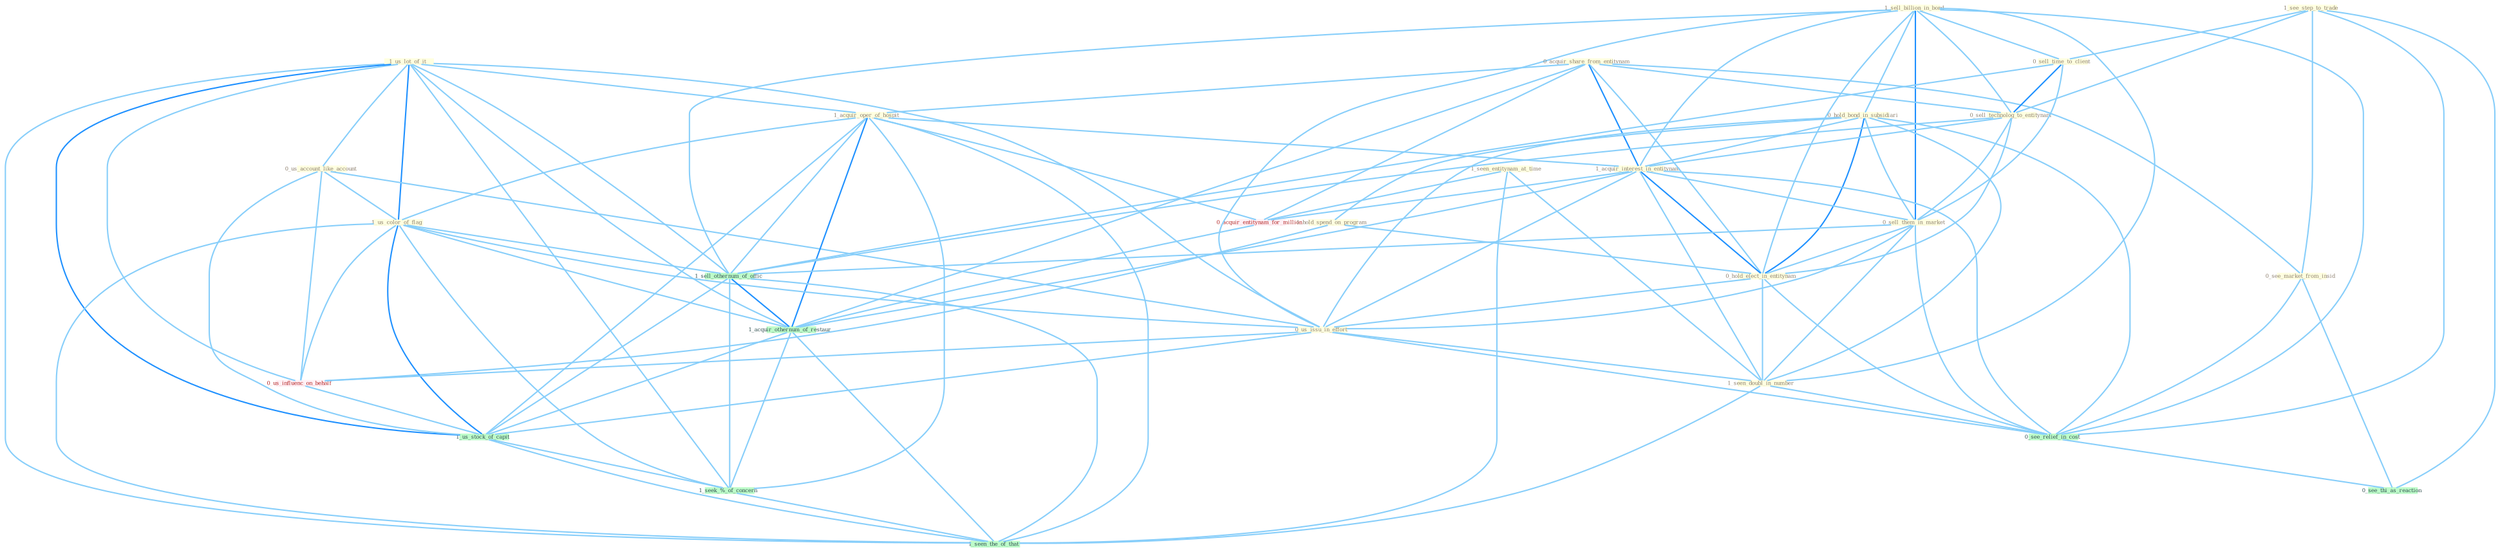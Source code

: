 Graph G{ 
    node
    [shape=polygon,style=filled,width=.5,height=.06,color="#BDFCC9",fixedsize=true,fontsize=4,
    fontcolor="#2f4f4f"];
    {node
    [color="#ffffe0", fontcolor="#8b7d6b"] "1_seen_entitynam_at_time " "1_us_lot_of_it " "0_us_account_like_account " "1_see_step_to_trade " "1_sell_billion_in_bond " "0_acquir_share_from_entitynam " "1_acquir_oper_of_hospit " "0_hold_bond_in_subsidiari " "1_hold_spend_on_program " "0_see_market_from_insid " "0_sell_time_to_client " "0_sell_technolog_to_entitynam " "1_us_color_of_flag " "1_acquir_interest_in_entitynam " "0_sell_them_in_market " "0_hold_elect_in_entitynam " "0_us_issu_in_effort " "1_seen_doubl_in_number "}
{node [color="#fff0f5", fontcolor="#b22222"] "0_acquir_entitynam_for_million " "0_us_influenc_on_behalf "}
edge [color="#B0E2FF"];

	"1_seen_entitynam_at_time " -- "1_seen_doubl_in_number " [w="1", color="#87cefa" ];
	"1_seen_entitynam_at_time " -- "0_acquir_entitynam_for_million " [w="1", color="#87cefa" ];
	"1_seen_entitynam_at_time " -- "1_seen_the_of_that " [w="1", color="#87cefa" ];
	"1_us_lot_of_it " -- "0_us_account_like_account " [w="1", color="#87cefa" ];
	"1_us_lot_of_it " -- "1_acquir_oper_of_hospit " [w="1", color="#87cefa" ];
	"1_us_lot_of_it " -- "1_us_color_of_flag " [w="2", color="#1e90ff" , len=0.8];
	"1_us_lot_of_it " -- "0_us_issu_in_effort " [w="1", color="#87cefa" ];
	"1_us_lot_of_it " -- "1_sell_othernum_of_offic " [w="1", color="#87cefa" ];
	"1_us_lot_of_it " -- "0_us_influenc_on_behalf " [w="1", color="#87cefa" ];
	"1_us_lot_of_it " -- "1_acquir_othernum_of_restaur " [w="1", color="#87cefa" ];
	"1_us_lot_of_it " -- "1_us_stock_of_capit " [w="2", color="#1e90ff" , len=0.8];
	"1_us_lot_of_it " -- "1_seek_%_of_concern " [w="1", color="#87cefa" ];
	"1_us_lot_of_it " -- "1_seen_the_of_that " [w="1", color="#87cefa" ];
	"0_us_account_like_account " -- "1_us_color_of_flag " [w="1", color="#87cefa" ];
	"0_us_account_like_account " -- "0_us_issu_in_effort " [w="1", color="#87cefa" ];
	"0_us_account_like_account " -- "0_us_influenc_on_behalf " [w="1", color="#87cefa" ];
	"0_us_account_like_account " -- "1_us_stock_of_capit " [w="1", color="#87cefa" ];
	"1_see_step_to_trade " -- "0_see_market_from_insid " [w="1", color="#87cefa" ];
	"1_see_step_to_trade " -- "0_sell_time_to_client " [w="1", color="#87cefa" ];
	"1_see_step_to_trade " -- "0_sell_technolog_to_entitynam " [w="1", color="#87cefa" ];
	"1_see_step_to_trade " -- "0_see_relief_in_cost " [w="1", color="#87cefa" ];
	"1_see_step_to_trade " -- "0_see_thi_as_reaction " [w="1", color="#87cefa" ];
	"1_sell_billion_in_bond " -- "0_hold_bond_in_subsidiari " [w="1", color="#87cefa" ];
	"1_sell_billion_in_bond " -- "0_sell_time_to_client " [w="1", color="#87cefa" ];
	"1_sell_billion_in_bond " -- "0_sell_technolog_to_entitynam " [w="1", color="#87cefa" ];
	"1_sell_billion_in_bond " -- "1_acquir_interest_in_entitynam " [w="1", color="#87cefa" ];
	"1_sell_billion_in_bond " -- "0_sell_them_in_market " [w="2", color="#1e90ff" , len=0.8];
	"1_sell_billion_in_bond " -- "0_hold_elect_in_entitynam " [w="1", color="#87cefa" ];
	"1_sell_billion_in_bond " -- "0_us_issu_in_effort " [w="1", color="#87cefa" ];
	"1_sell_billion_in_bond " -- "1_seen_doubl_in_number " [w="1", color="#87cefa" ];
	"1_sell_billion_in_bond " -- "1_sell_othernum_of_offic " [w="1", color="#87cefa" ];
	"1_sell_billion_in_bond " -- "0_see_relief_in_cost " [w="1", color="#87cefa" ];
	"0_acquir_share_from_entitynam " -- "1_acquir_oper_of_hospit " [w="1", color="#87cefa" ];
	"0_acquir_share_from_entitynam " -- "0_see_market_from_insid " [w="1", color="#87cefa" ];
	"0_acquir_share_from_entitynam " -- "0_sell_technolog_to_entitynam " [w="1", color="#87cefa" ];
	"0_acquir_share_from_entitynam " -- "1_acquir_interest_in_entitynam " [w="2", color="#1e90ff" , len=0.8];
	"0_acquir_share_from_entitynam " -- "0_hold_elect_in_entitynam " [w="1", color="#87cefa" ];
	"0_acquir_share_from_entitynam " -- "0_acquir_entitynam_for_million " [w="1", color="#87cefa" ];
	"0_acquir_share_from_entitynam " -- "1_acquir_othernum_of_restaur " [w="1", color="#87cefa" ];
	"1_acquir_oper_of_hospit " -- "1_us_color_of_flag " [w="1", color="#87cefa" ];
	"1_acquir_oper_of_hospit " -- "1_acquir_interest_in_entitynam " [w="1", color="#87cefa" ];
	"1_acquir_oper_of_hospit " -- "0_acquir_entitynam_for_million " [w="1", color="#87cefa" ];
	"1_acquir_oper_of_hospit " -- "1_sell_othernum_of_offic " [w="1", color="#87cefa" ];
	"1_acquir_oper_of_hospit " -- "1_acquir_othernum_of_restaur " [w="2", color="#1e90ff" , len=0.8];
	"1_acquir_oper_of_hospit " -- "1_us_stock_of_capit " [w="1", color="#87cefa" ];
	"1_acquir_oper_of_hospit " -- "1_seek_%_of_concern " [w="1", color="#87cefa" ];
	"1_acquir_oper_of_hospit " -- "1_seen_the_of_that " [w="1", color="#87cefa" ];
	"0_hold_bond_in_subsidiari " -- "1_hold_spend_on_program " [w="1", color="#87cefa" ];
	"0_hold_bond_in_subsidiari " -- "1_acquir_interest_in_entitynam " [w="1", color="#87cefa" ];
	"0_hold_bond_in_subsidiari " -- "0_sell_them_in_market " [w="1", color="#87cefa" ];
	"0_hold_bond_in_subsidiari " -- "0_hold_elect_in_entitynam " [w="2", color="#1e90ff" , len=0.8];
	"0_hold_bond_in_subsidiari " -- "0_us_issu_in_effort " [w="1", color="#87cefa" ];
	"0_hold_bond_in_subsidiari " -- "1_seen_doubl_in_number " [w="1", color="#87cefa" ];
	"0_hold_bond_in_subsidiari " -- "0_see_relief_in_cost " [w="1", color="#87cefa" ];
	"1_hold_spend_on_program " -- "0_hold_elect_in_entitynam " [w="1", color="#87cefa" ];
	"1_hold_spend_on_program " -- "0_us_influenc_on_behalf " [w="1", color="#87cefa" ];
	"0_see_market_from_insid " -- "0_see_relief_in_cost " [w="1", color="#87cefa" ];
	"0_see_market_from_insid " -- "0_see_thi_as_reaction " [w="1", color="#87cefa" ];
	"0_sell_time_to_client " -- "0_sell_technolog_to_entitynam " [w="2", color="#1e90ff" , len=0.8];
	"0_sell_time_to_client " -- "0_sell_them_in_market " [w="1", color="#87cefa" ];
	"0_sell_time_to_client " -- "1_sell_othernum_of_offic " [w="1", color="#87cefa" ];
	"0_sell_technolog_to_entitynam " -- "1_acquir_interest_in_entitynam " [w="1", color="#87cefa" ];
	"0_sell_technolog_to_entitynam " -- "0_sell_them_in_market " [w="1", color="#87cefa" ];
	"0_sell_technolog_to_entitynam " -- "0_hold_elect_in_entitynam " [w="1", color="#87cefa" ];
	"0_sell_technolog_to_entitynam " -- "1_sell_othernum_of_offic " [w="1", color="#87cefa" ];
	"1_us_color_of_flag " -- "0_us_issu_in_effort " [w="1", color="#87cefa" ];
	"1_us_color_of_flag " -- "1_sell_othernum_of_offic " [w="1", color="#87cefa" ];
	"1_us_color_of_flag " -- "0_us_influenc_on_behalf " [w="1", color="#87cefa" ];
	"1_us_color_of_flag " -- "1_acquir_othernum_of_restaur " [w="1", color="#87cefa" ];
	"1_us_color_of_flag " -- "1_us_stock_of_capit " [w="2", color="#1e90ff" , len=0.8];
	"1_us_color_of_flag " -- "1_seek_%_of_concern " [w="1", color="#87cefa" ];
	"1_us_color_of_flag " -- "1_seen_the_of_that " [w="1", color="#87cefa" ];
	"1_acquir_interest_in_entitynam " -- "0_sell_them_in_market " [w="1", color="#87cefa" ];
	"1_acquir_interest_in_entitynam " -- "0_hold_elect_in_entitynam " [w="2", color="#1e90ff" , len=0.8];
	"1_acquir_interest_in_entitynam " -- "0_us_issu_in_effort " [w="1", color="#87cefa" ];
	"1_acquir_interest_in_entitynam " -- "1_seen_doubl_in_number " [w="1", color="#87cefa" ];
	"1_acquir_interest_in_entitynam " -- "0_acquir_entitynam_for_million " [w="1", color="#87cefa" ];
	"1_acquir_interest_in_entitynam " -- "0_see_relief_in_cost " [w="1", color="#87cefa" ];
	"1_acquir_interest_in_entitynam " -- "1_acquir_othernum_of_restaur " [w="1", color="#87cefa" ];
	"0_sell_them_in_market " -- "0_hold_elect_in_entitynam " [w="1", color="#87cefa" ];
	"0_sell_them_in_market " -- "0_us_issu_in_effort " [w="1", color="#87cefa" ];
	"0_sell_them_in_market " -- "1_seen_doubl_in_number " [w="1", color="#87cefa" ];
	"0_sell_them_in_market " -- "1_sell_othernum_of_offic " [w="1", color="#87cefa" ];
	"0_sell_them_in_market " -- "0_see_relief_in_cost " [w="1", color="#87cefa" ];
	"0_hold_elect_in_entitynam " -- "0_us_issu_in_effort " [w="1", color="#87cefa" ];
	"0_hold_elect_in_entitynam " -- "1_seen_doubl_in_number " [w="1", color="#87cefa" ];
	"0_hold_elect_in_entitynam " -- "0_see_relief_in_cost " [w="1", color="#87cefa" ];
	"0_us_issu_in_effort " -- "1_seen_doubl_in_number " [w="1", color="#87cefa" ];
	"0_us_issu_in_effort " -- "0_us_influenc_on_behalf " [w="1", color="#87cefa" ];
	"0_us_issu_in_effort " -- "0_see_relief_in_cost " [w="1", color="#87cefa" ];
	"0_us_issu_in_effort " -- "1_us_stock_of_capit " [w="1", color="#87cefa" ];
	"1_seen_doubl_in_number " -- "0_see_relief_in_cost " [w="1", color="#87cefa" ];
	"1_seen_doubl_in_number " -- "1_seen_the_of_that " [w="1", color="#87cefa" ];
	"0_acquir_entitynam_for_million " -- "1_acquir_othernum_of_restaur " [w="1", color="#87cefa" ];
	"1_sell_othernum_of_offic " -- "1_acquir_othernum_of_restaur " [w="2", color="#1e90ff" , len=0.8];
	"1_sell_othernum_of_offic " -- "1_us_stock_of_capit " [w="1", color="#87cefa" ];
	"1_sell_othernum_of_offic " -- "1_seek_%_of_concern " [w="1", color="#87cefa" ];
	"1_sell_othernum_of_offic " -- "1_seen_the_of_that " [w="1", color="#87cefa" ];
	"0_us_influenc_on_behalf " -- "1_us_stock_of_capit " [w="1", color="#87cefa" ];
	"0_see_relief_in_cost " -- "0_see_thi_as_reaction " [w="1", color="#87cefa" ];
	"1_acquir_othernum_of_restaur " -- "1_us_stock_of_capit " [w="1", color="#87cefa" ];
	"1_acquir_othernum_of_restaur " -- "1_seek_%_of_concern " [w="1", color="#87cefa" ];
	"1_acquir_othernum_of_restaur " -- "1_seen_the_of_that " [w="1", color="#87cefa" ];
	"1_us_stock_of_capit " -- "1_seek_%_of_concern " [w="1", color="#87cefa" ];
	"1_us_stock_of_capit " -- "1_seen_the_of_that " [w="1", color="#87cefa" ];
	"1_seek_%_of_concern " -- "1_seen_the_of_that " [w="1", color="#87cefa" ];
}